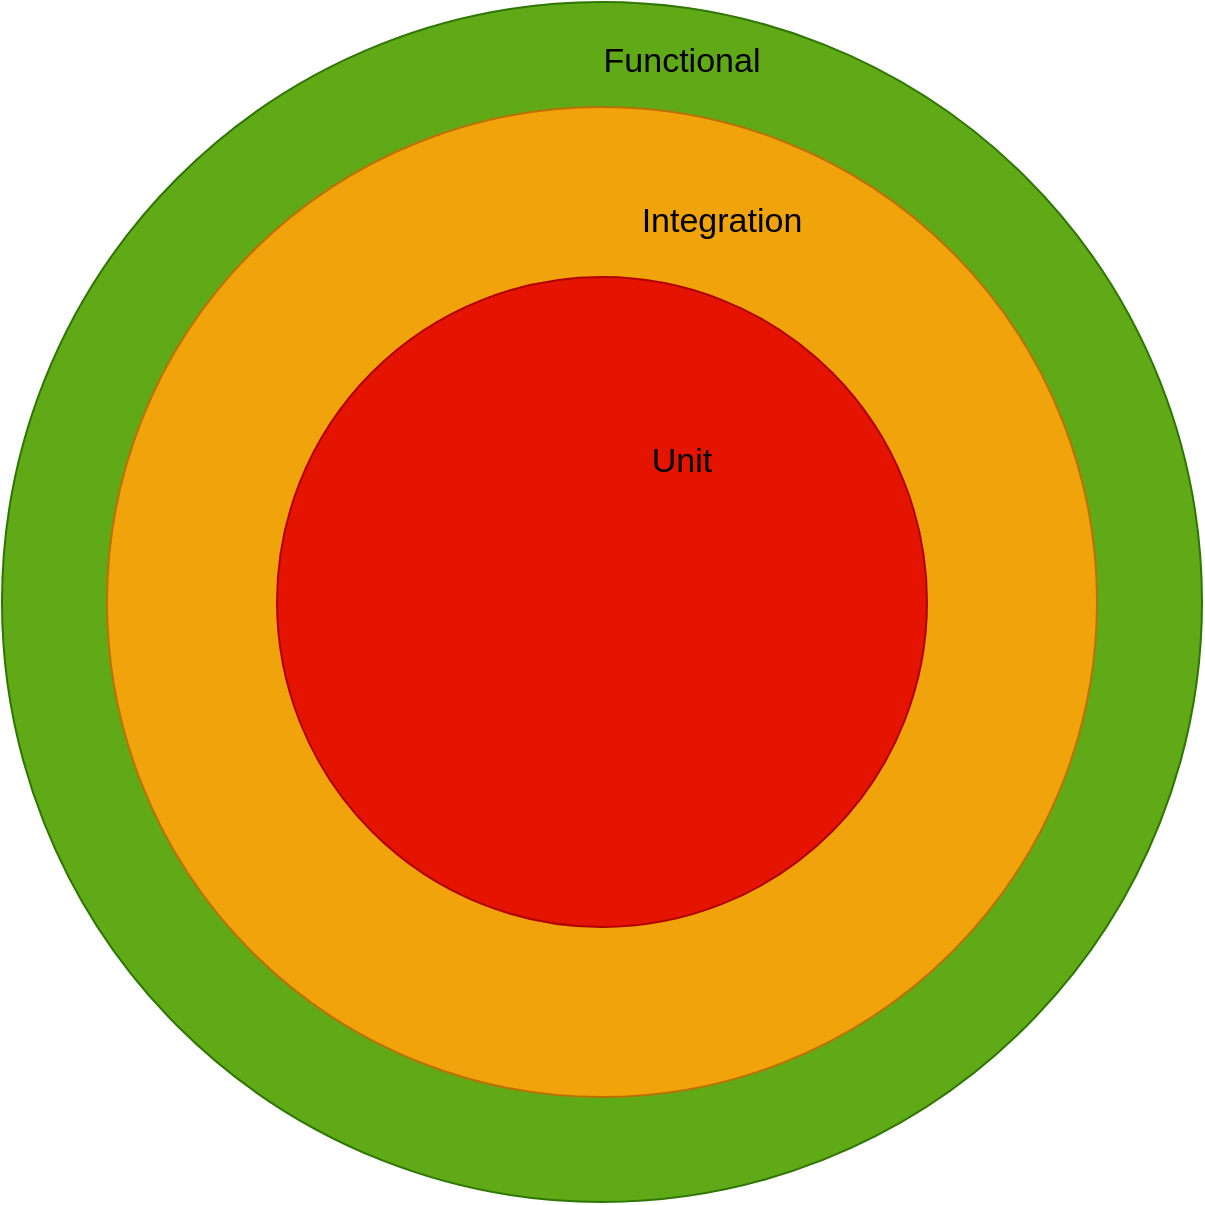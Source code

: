 <mxfile version="13.6.5">
    <diagram id="3xrvuh1aV4drqnQBCJeo" name="Page-1">
        <mxGraphModel dx="965" dy="815" grid="1" gridSize="10" guides="1" tooltips="1" connect="1" arrows="1" fold="1" page="1" pageScale="1" pageWidth="827" pageHeight="1169" math="0" shadow="0">
            <root>
                <mxCell id="0"/>
                <mxCell id="1" parent="0"/>
                <mxCell id="2" value="" style="ellipse;whiteSpace=wrap;html=1;aspect=fixed;fillColor=#60a917;strokeColor=#2D7600;fontColor=#ffffff;" vertex="1" parent="1">
                    <mxGeometry x="80" y="80" width="600" height="600" as="geometry"/>
                </mxCell>
                <mxCell id="3" value="" style="ellipse;whiteSpace=wrap;html=1;aspect=fixed;fillColor=#f0a30a;strokeColor=#BD7000;fontColor=#ffffff;" vertex="1" parent="1">
                    <mxGeometry x="132.5" y="132.5" width="495" height="495" as="geometry"/>
                </mxCell>
                <mxCell id="5" value="" style="ellipse;whiteSpace=wrap;html=1;aspect=fixed;fillColor=#e51400;strokeColor=#B20000;fontColor=#ffffff;" vertex="1" parent="1">
                    <mxGeometry x="217.5" y="217.5" width="325" height="325" as="geometry"/>
                </mxCell>
                <mxCell id="6" value="Functional" style="text;html=1;align=center;verticalAlign=middle;whiteSpace=wrap;rounded=0;fontColor=#000000;fontSize=17;" vertex="1" parent="1">
                    <mxGeometry x="340" y="80" width="160" height="60" as="geometry"/>
                </mxCell>
                <mxCell id="7" value="Integration" style="text;html=1;align=center;verticalAlign=middle;whiteSpace=wrap;rounded=0;fontColor=#000000;fontSize=17;" vertex="1" parent="1">
                    <mxGeometry x="360" y="160" width="160" height="60" as="geometry"/>
                </mxCell>
                <mxCell id="8" value="Unit" style="text;html=1;align=center;verticalAlign=middle;whiteSpace=wrap;rounded=0;fontColor=#000000;fontSize=17;" vertex="1" parent="1">
                    <mxGeometry x="340" y="280" width="160" height="60" as="geometry"/>
                </mxCell>
            </root>
        </mxGraphModel>
    </diagram>
</mxfile>